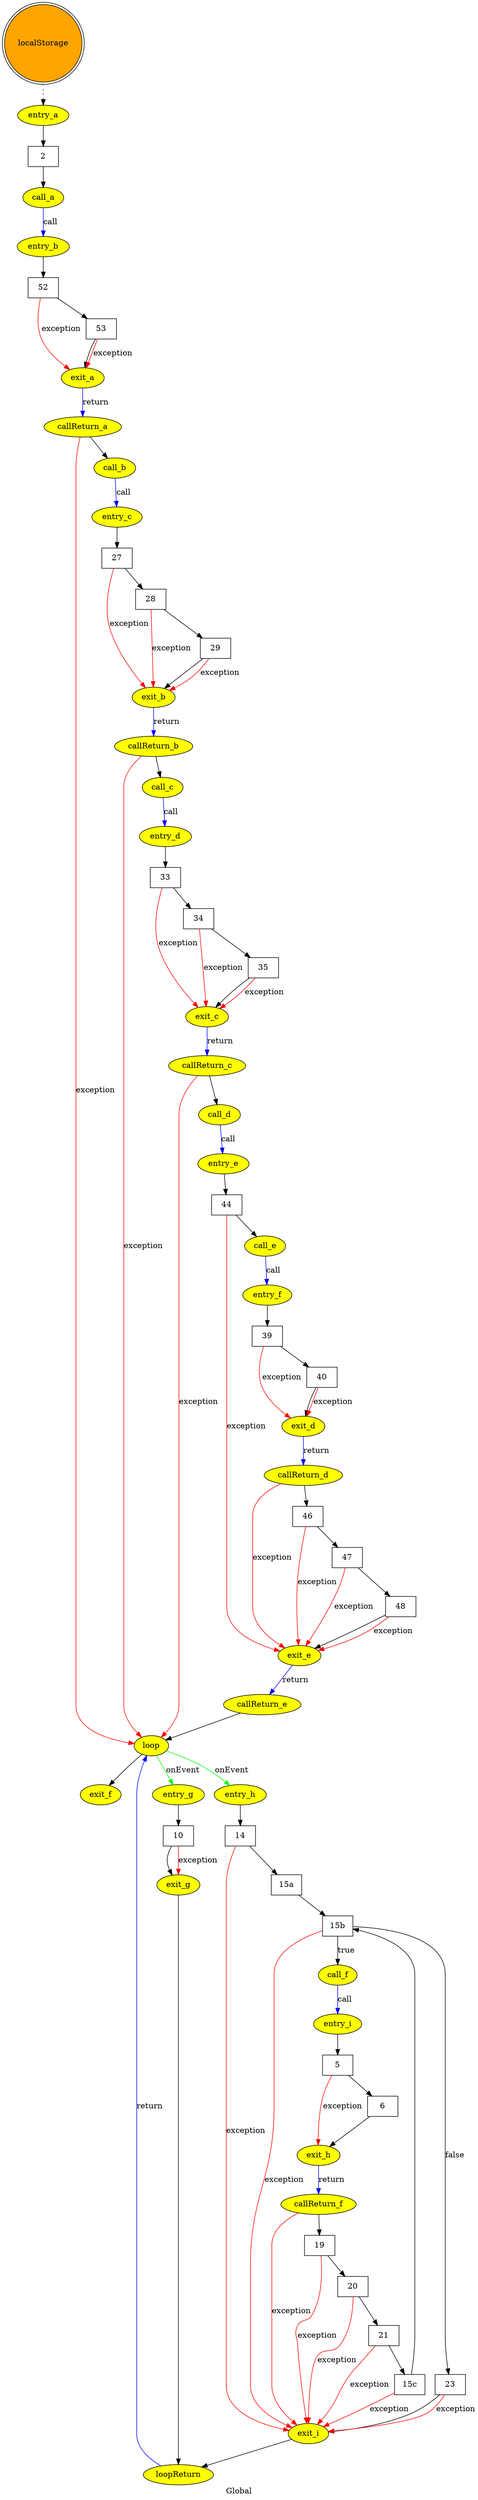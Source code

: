 digraph CFG {
node [shape="box"]
label = "Global"
n0 [label="localStorage", shape="doublecircle", style="filled", fillcolor="orange"]
n1 [label="entry_a", shape="ellipse", style="filled", fillcolor="yellow"]
n2 [label="2"]
n3 [label="call_a", shape="ellipse", style="filled", fillcolor="yellow"]
n4 [label="entry_b", shape="ellipse", style="filled", fillcolor="yellow"]
n5 [label="52"]
n6 [label="53"]
n7 [label="exit_a", shape="ellipse", style="filled", fillcolor="yellow"]
n8 [label="callReturn_a", shape="ellipse", style="filled", fillcolor="yellow"]
n9 [label="call_b", shape="ellipse", style="filled", fillcolor="yellow"]
n10 [label="entry_c", shape="ellipse", style="filled", fillcolor="yellow"]
n11 [label="27"]
n12 [label="28"]
n13 [label="29"]
n14 [label="exit_b", shape="ellipse", style="filled", fillcolor="yellow"]
n15 [label="callReturn_b", shape="ellipse", style="filled", fillcolor="yellow"]
n16 [label="call_c", shape="ellipse", style="filled", fillcolor="yellow"]
n17 [label="entry_d", shape="ellipse", style="filled", fillcolor="yellow"]
n18 [label="33"]
n19 [label="34"]
n20 [label="35"]
n21 [label="exit_c", shape="ellipse", style="filled", fillcolor="yellow"]
n22 [label="callReturn_c", shape="ellipse", style="filled", fillcolor="yellow"]
n23 [label="call_d", shape="ellipse", style="filled", fillcolor="yellow"]
n24 [label="entry_e", shape="ellipse", style="filled", fillcolor="yellow"]
n25 [label="44"]
n26 [label="call_e", shape="ellipse", style="filled", fillcolor="yellow"]
n27 [label="entry_f", shape="ellipse", style="filled", fillcolor="yellow"]
n28 [label="39"]
n29 [label="40"]
n30 [label="exit_d", shape="ellipse", style="filled", fillcolor="yellow"]
n31 [label="callReturn_d", shape="ellipse", style="filled", fillcolor="yellow"]
n32 [label="46"]
n33 [label="47"]
n34 [label="48"]
n35 [label="exit_e", shape="ellipse", style="filled", fillcolor="yellow"]
n36 [label="callReturn_e", shape="ellipse", style="filled", fillcolor="yellow"]
n37 [label="exit_f", shape="ellipse", style="filled", fillcolor="yellow"]
n38 [label="loop", shape="ellipse", style="filled", fillcolor="yellow"]
n39 [label="loopReturn", shape="ellipse", style="filled", fillcolor="yellow"]
n40 [label="entry_g", shape="ellipse", style="filled", fillcolor="yellow"]
n41 [label="10"]
n42 [label="exit_g", shape="ellipse", style="filled", fillcolor="yellow"]
n43 [label="entry_h", shape="ellipse", style="filled", fillcolor="yellow"]
n44 [label="14"]
n45 [label="15a"]
n46 [label="15b"]
n47 [label="call_f", shape="ellipse", style="filled", fillcolor="yellow"]
n48 [label="entry_i", shape="ellipse", style="filled", fillcolor="yellow"]
n49 [label="5"]
n50 [label="6"]
n51 [label="exit_h", shape="ellipse", style="filled", fillcolor="yellow"]
n52 [label="callReturn_f", shape="ellipse", style="filled", fillcolor="yellow"]
n53 [label="19"]
n54 [label="20"]
n55 [label="21"]
n56 [label="15c"]
n57 [label="23"]
n58 [label="exit_i", shape="ellipse", style="filled", fillcolor="yellow"]
n0 -> n1 [style="dotted"]
n1 -> n2 []
n2 -> n3 []
n3 -> n4 [color="blue", label = "call"]
n4 -> n5 []
n5 -> n6 []
n5 -> n7 [color="red", label="exception"]
n6 -> n7 []
n6 -> n7 [color="red", label="exception"]
n7 -> n8 [color="blue", label="return"]
n8 -> n9 []
n8 -> n38 [color="red", label="exception"]
n9 -> n10 [color="blue", label = "call"]
n10 -> n11 []
n11 -> n12 []
n11 -> n14 [color="red", label="exception"]
n12 -> n13 []
n12 -> n14 [color="red", label="exception"]
n13 -> n14 []
n13 -> n14 [color="red", label="exception"]
n14 -> n15 [color="blue", label="return"]
n15 -> n16 []
n15 -> n38 [color="red", label="exception"]
n16 -> n17 [color="blue", label = "call"]
n17 -> n18 []
n18 -> n19 []
n18 -> n21 [color="red", label="exception"]
n19 -> n20 []
n19 -> n21 [color="red", label="exception"]
n20 -> n21 []
n20 -> n21 [color="red", label="exception"]
n21 -> n22 [color="blue", label="return"]
n22 -> n23 []
n22 -> n38 [color="red", label="exception"]
n23 -> n24 [color="blue", label = "call"]
n24 -> n25 []
n25 -> n26 []
n25 -> n35 [color="red", label="exception"]
n26 -> n27 [color="blue", label = "call"]
n27 -> n28 []
n28 -> n29 []
n28 -> n30 [color="red", label="exception"]
n29 -> n30 []
n29 -> n30 [color="red", label="exception"]
n30 -> n31 [color="blue", label="return"]
n31 -> n32 []
n31 -> n35 [color="red", label="exception"]
n32 -> n33 []
n32 -> n35 [color="red", label="exception"]
n33 -> n34 []
n33 -> n35 [color="red", label="exception"]
n34 -> n35 []
n34 -> n35 [color="red", label="exception"]
n35 -> n36 [color="blue", label="return"]
n36 -> n38 []
n38 -> n37 []
n38 -> n40 [color="green", label = "onEvent"]
n38 -> n43 [color="green", label = "onEvent"]
n39 -> n38 [color="blue", label="return"]
n40 -> n41 []
n41 -> n42 []
n41 -> n42 [color="red", label="exception"]
n42 -> n39 []
n43 -> n44 []
n44 -> n45 []
n44 -> n58 [color="red", label="exception"]
n45 -> n46 []
n46 -> n47 [label="true"]
n46 -> n57 [label="false"]
n46 -> n58 [color="red", label="exception"]
n47 -> n48 [color="blue", label = "call"]
n48 -> n49 []
n49 -> n50 []
n49 -> n51 [color="red", label="exception"]
n50 -> n51 []
n51 -> n52 [color="blue", label="return"]
n52 -> n53 []
n52 -> n58 [color="red", label="exception"]
n53 -> n54 []
n53 -> n58 [color="red", label="exception"]
n54 -> n55 []
n54 -> n58 [color="red", label="exception"]
n55 -> n56 []
n55 -> n58 [color="red", label="exception"]
n56 -> n46 []
n56 -> n58 [color="red", label="exception"]
n57 -> n58 []
n57 -> n58 [color="red", label="exception"]
n58 -> n39 []
}